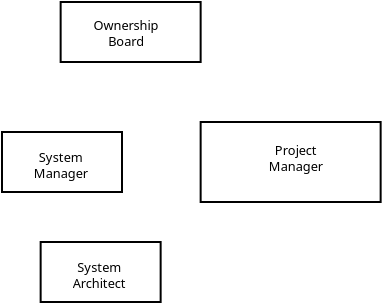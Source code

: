 <?xml version="1.0"?>
<diagram xmlns:dia="http://www.lysator.liu.se/~alla/dia/">
  <diagramdata>
    <attribute name="background">
      <color val="#ffffff"/>
    </attribute>
    <attribute name="paper">
      <composite type="paper">
        <attribute name="name">
          <string>#A4#</string>
        </attribute>
        <attribute name="tmargin">
          <real val="2.82"/>
        </attribute>
        <attribute name="bmargin">
          <real val="2.82"/>
        </attribute>
        <attribute name="lmargin">
          <real val="2.82"/>
        </attribute>
        <attribute name="rmargin">
          <real val="2.82"/>
        </attribute>
        <attribute name="is_portrait">
          <boolean val="true"/>
        </attribute>
        <attribute name="scaling">
          <real val="1"/>
        </attribute>
        <attribute name="fitto">
          <boolean val="false"/>
        </attribute>
      </composite>
    </attribute>
    <attribute name="grid">
      <composite type="grid">
        <attribute name="width_x">
          <real val="1"/>
        </attribute>
        <attribute name="width_y">
          <real val="1"/>
        </attribute>
        <attribute name="visible_x">
          <int val="1"/>
        </attribute>
        <attribute name="visible_y">
          <int val="1"/>
        </attribute>
      </composite>
    </attribute>
    <attribute name="guides">
      <composite type="guides">
        <attribute name="hguides"/>
        <attribute name="vguides"/>
      </composite>
    </attribute>
  </diagramdata>
  <layer name="Background" visible="true">
    <group>
      <object type="Standard - Box" version="0" id="O0">
        <attribute name="obj_pos">
          <point val="6,1"/>
        </attribute>
        <attribute name="obj_bb">
          <rectangle val="5.95,0.95;13.05,4.05"/>
        </attribute>
        <attribute name="elem_corner">
          <point val="6,1"/>
        </attribute>
        <attribute name="elem_width">
          <real val="7"/>
        </attribute>
        <attribute name="elem_height">
          <real val="3"/>
        </attribute>
        <attribute name="show_background">
          <boolean val="true"/>
        </attribute>
      </object>
      <object type="Standard - Text" version="0" id="O1">
        <attribute name="obj_pos">
          <point val="9.282,2.4"/>
        </attribute>
        <attribute name="obj_bb">
          <rectangle val="7.315,1.76;11.248,3.36"/>
        </attribute>
        <attribute name="text">
          <composite type="text">
            <attribute name="string">
              <string>#Ownership
Board#</string>
            </attribute>
            <attribute name="font">
              <font name="Helvetica"/>
            </attribute>
            <attribute name="height">
              <real val="0.8"/>
            </attribute>
            <attribute name="pos">
              <point val="9.282,2.4"/>
            </attribute>
            <attribute name="color">
              <color val="#000000"/>
            </attribute>
            <attribute name="alignment">
              <enum val="1"/>
            </attribute>
          </composite>
        </attribute>
      </object>
    </group>
    <group>
      <object type="Standard - Box" version="0" id="O2">
        <attribute name="obj_pos">
          <point val="5,13"/>
        </attribute>
        <attribute name="obj_bb">
          <rectangle val="4.95,12.95;11.05,16.05"/>
        </attribute>
        <attribute name="elem_corner">
          <point val="5,13"/>
        </attribute>
        <attribute name="elem_width">
          <real val="6"/>
        </attribute>
        <attribute name="elem_height">
          <real val="3"/>
        </attribute>
        <attribute name="show_background">
          <boolean val="true"/>
        </attribute>
      </object>
      <object type="Standard - Text" version="0" id="O3">
        <attribute name="obj_pos">
          <point val="7.932,14.5"/>
        </attribute>
        <attribute name="obj_bb">
          <rectangle val="6.305,13.86;9.559,15.46"/>
        </attribute>
        <attribute name="text">
          <composite type="text">
            <attribute name="string">
              <string>#System
Architect#</string>
            </attribute>
            <attribute name="font">
              <font name="Helvetica"/>
            </attribute>
            <attribute name="height">
              <real val="0.8"/>
            </attribute>
            <attribute name="pos">
              <point val="7.932,14.5"/>
            </attribute>
            <attribute name="color">
              <color val="#000000"/>
            </attribute>
            <attribute name="alignment">
              <enum val="1"/>
            </attribute>
          </composite>
        </attribute>
      </object>
    </group>
    <group>
      <object type="Standard - Box" version="0" id="O4">
        <attribute name="obj_pos">
          <point val="3.068,7.5"/>
        </attribute>
        <attribute name="obj_bb">
          <rectangle val="3.018,7.45;9.118,10.55"/>
        </attribute>
        <attribute name="elem_corner">
          <point val="3.068,7.5"/>
        </attribute>
        <attribute name="elem_width">
          <real val="6"/>
        </attribute>
        <attribute name="elem_height">
          <real val="3"/>
        </attribute>
        <attribute name="show_background">
          <boolean val="true"/>
        </attribute>
      </object>
      <object type="Standard - Text" version="0" id="O5">
        <attribute name="obj_pos">
          <point val="6,9"/>
        </attribute>
        <attribute name="obj_bb">
          <rectangle val="4.349,8.36;7.651,9.96"/>
        </attribute>
        <attribute name="text">
          <composite type="text">
            <attribute name="string">
              <string>#System
Manager#</string>
            </attribute>
            <attribute name="font">
              <font name="Helvetica"/>
            </attribute>
            <attribute name="height">
              <real val="0.8"/>
            </attribute>
            <attribute name="pos">
              <point val="6,9"/>
            </attribute>
            <attribute name="color">
              <color val="#000000"/>
            </attribute>
            <attribute name="alignment">
              <enum val="1"/>
            </attribute>
          </composite>
        </attribute>
      </object>
    </group>
    <group>
      <object type="Standard - Box" version="0" id="O6">
        <attribute name="obj_pos">
          <point val="13,7"/>
        </attribute>
        <attribute name="obj_bb">
          <rectangle val="12.95,6.95;22.05,11.05"/>
        </attribute>
        <attribute name="elem_corner">
          <point val="13,7"/>
        </attribute>
        <attribute name="elem_width">
          <real val="9"/>
        </attribute>
        <attribute name="elem_height">
          <real val="4"/>
        </attribute>
        <attribute name="show_background">
          <boolean val="true"/>
        </attribute>
      </object>
      <object type="Standard - Text" version="0" id="O7">
        <attribute name="obj_pos">
          <point val="17.75,8.65"/>
        </attribute>
        <attribute name="obj_bb">
          <rectangle val="16.099,8.01;19.401,9.61"/>
        </attribute>
        <attribute name="text">
          <composite type="text">
            <attribute name="string">
              <string>#Project
Manager#</string>
            </attribute>
            <attribute name="font">
              <font name="Helvetica"/>
            </attribute>
            <attribute name="height">
              <real val="0.8"/>
            </attribute>
            <attribute name="pos">
              <point val="17.75,8.65"/>
            </attribute>
            <attribute name="color">
              <color val="#000000"/>
            </attribute>
            <attribute name="alignment">
              <enum val="1"/>
            </attribute>
          </composite>
        </attribute>
      </object>
    </group>
  </layer>
</diagram>
